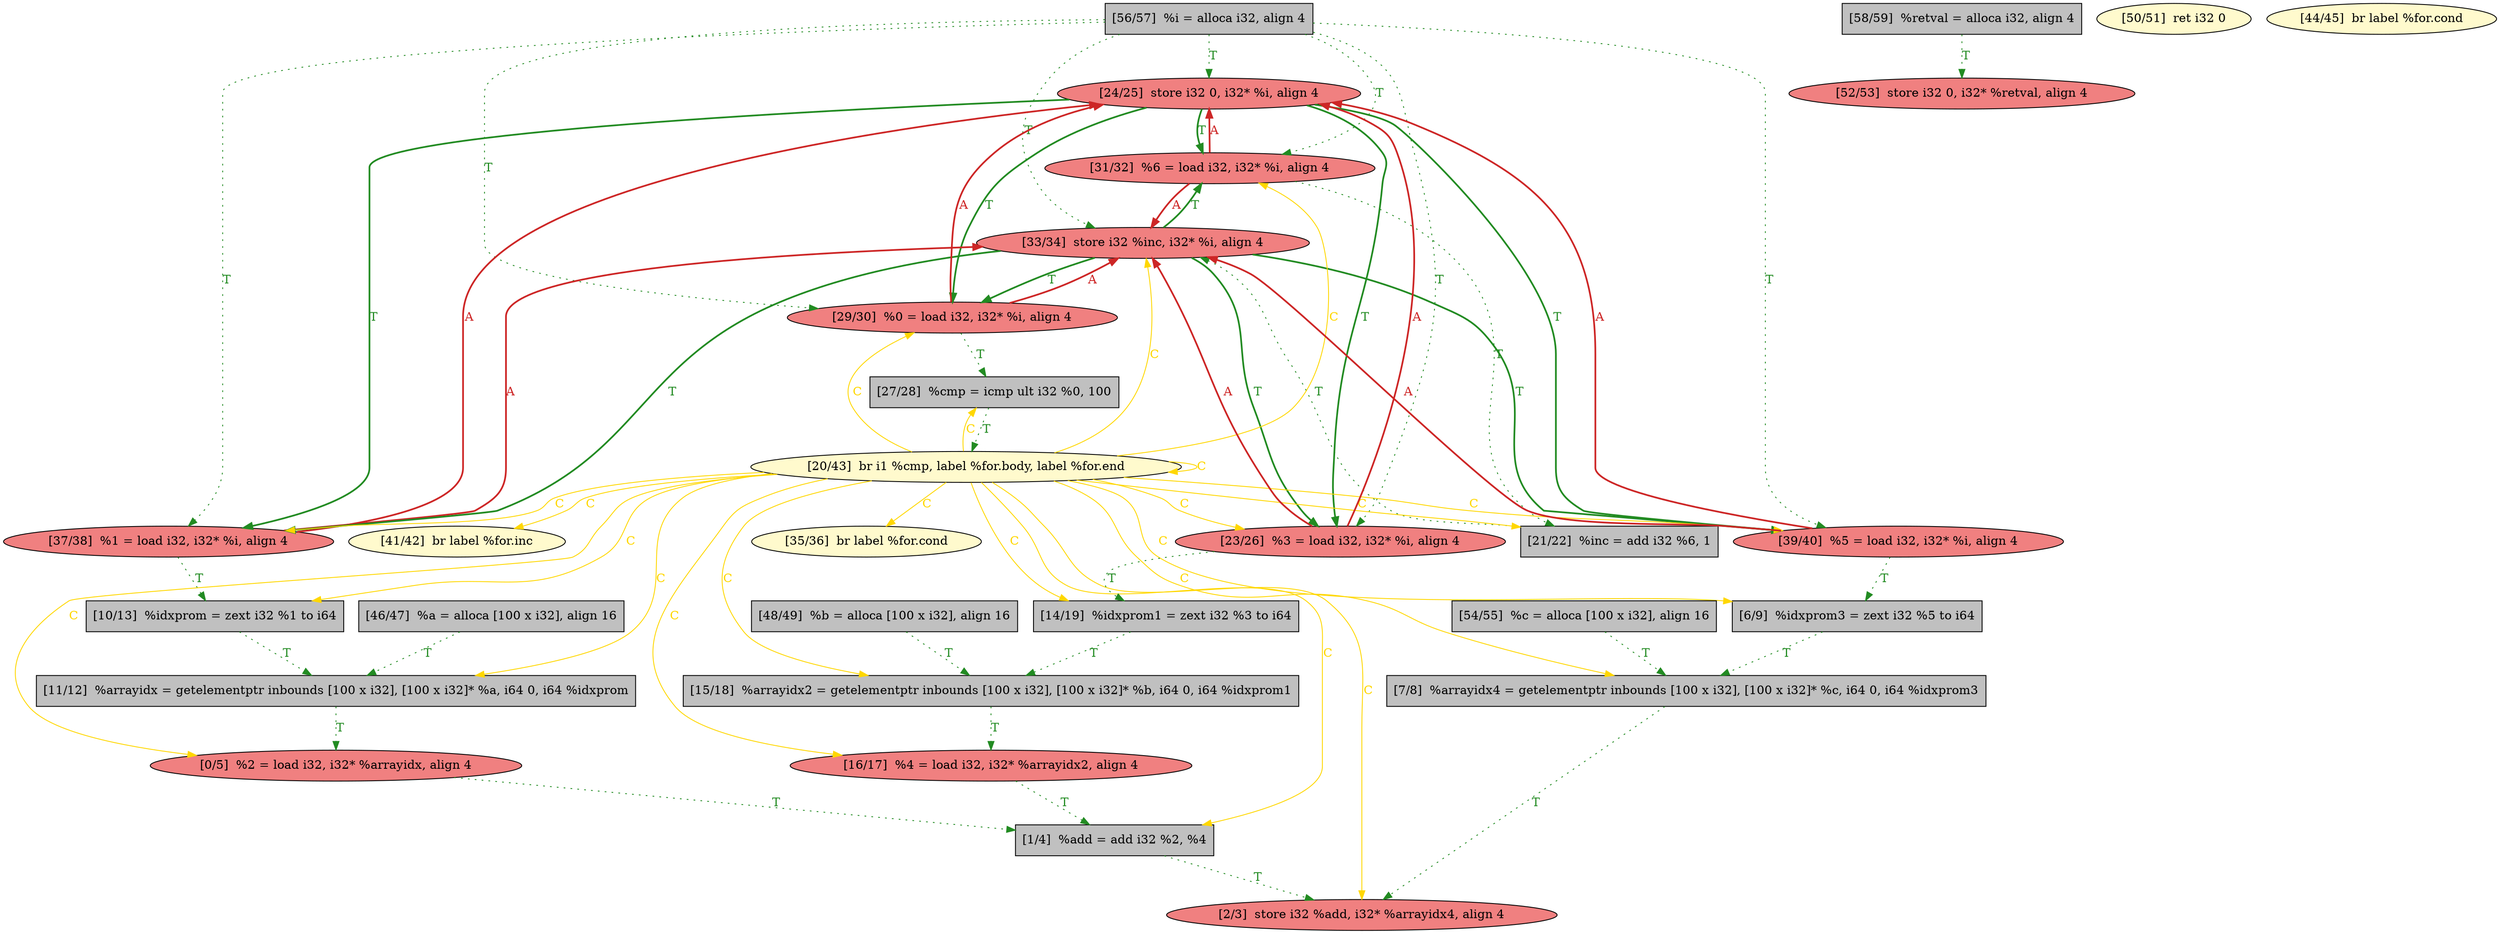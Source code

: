 
digraph G {


node58 [fillcolor=lightcoral,label="[24/25]  store i32 0, i32* %i, align 4",shape=ellipse,style=filled ]
node57 [fillcolor=grey,label="[58/59]  %retval = alloca i32, align 4",shape=rectangle,style=filled ]
node56 [fillcolor=grey,label="[56/57]  %i = alloca i32, align 4",shape=rectangle,style=filled ]
node59 [fillcolor=grey,label="[21/22]  %inc = add i32 %6, 1",shape=rectangle,style=filled ]
node53 [fillcolor=lightcoral,label="[52/53]  store i32 0, i32* %retval, align 4",shape=ellipse,style=filled ]
node52 [fillcolor=lemonchiffon,label="[50/51]  ret i32 0",shape=ellipse,style=filled ]
node51 [fillcolor=lightcoral,label="[31/32]  %6 = load i32, i32* %i, align 4",shape=ellipse,style=filled ]
node48 [fillcolor=grey,label="[48/49]  %b = alloca [100 x i32], align 16",shape=rectangle,style=filled ]
node47 [fillcolor=grey,label="[15/18]  %arrayidx2 = getelementptr inbounds [100 x i32], [100 x i32]* %b, i64 0, i64 %idxprom1",shape=rectangle,style=filled ]
node55 [fillcolor=grey,label="[11/12]  %arrayidx = getelementptr inbounds [100 x i32], [100 x i32]* %a, i64 0, i64 %idxprom",shape=rectangle,style=filled ]
node46 [fillcolor=lightcoral,label="[16/17]  %4 = load i32, i32* %arrayidx2, align 4",shape=ellipse,style=filled ]
node49 [fillcolor=lightcoral,label="[37/38]  %1 = load i32, i32* %i, align 4",shape=ellipse,style=filled ]
node35 [fillcolor=grey,label="[1/4]  %add = add i32 %2, %4",shape=rectangle,style=filled ]
node45 [fillcolor=lemonchiffon,label="[35/36]  br label %for.cond",shape=ellipse,style=filled ]
node50 [fillcolor=lightcoral,label="[33/34]  store i32 %inc, i32* %i, align 4",shape=ellipse,style=filled ]
node34 [fillcolor=lemonchiffon,label="[20/43]  br i1 %cmp, label %for.body, label %for.end",shape=ellipse,style=filled ]
node33 [fillcolor=grey,label="[14/19]  %idxprom1 = zext i32 %3 to i64",shape=rectangle,style=filled ]
node54 [fillcolor=grey,label="[54/55]  %c = alloca [100 x i32], align 16",shape=rectangle,style=filled ]
node40 [fillcolor=lemonchiffon,label="[44/45]  br label %for.cond",shape=ellipse,style=filled ]
node32 [fillcolor=grey,label="[10/13]  %idxprom = zext i32 %1 to i64",shape=rectangle,style=filled ]
node30 [fillcolor=lightcoral,label="[0/5]  %2 = load i32, i32* %arrayidx, align 4",shape=ellipse,style=filled ]
node38 [fillcolor=grey,label="[27/28]  %cmp = icmp ult i32 %0, 100",shape=rectangle,style=filled ]
node36 [fillcolor=lightcoral,label="[23/26]  %3 = load i32, i32* %i, align 4",shape=ellipse,style=filled ]
node31 [fillcolor=grey,label="[6/9]  %idxprom3 = zext i32 %5 to i64",shape=rectangle,style=filled ]
node39 [fillcolor=lightcoral,label="[29/30]  %0 = load i32, i32* %i, align 4",shape=ellipse,style=filled ]
node44 [fillcolor=lightcoral,label="[2/3]  store i32 %add, i32* %arrayidx4, align 4",shape=ellipse,style=filled ]
node37 [fillcolor=grey,label="[7/8]  %arrayidx4 = getelementptr inbounds [100 x i32], [100 x i32]* %c, i64 0, i64 %idxprom3",shape=rectangle,style=filled ]
node41 [fillcolor=lightcoral,label="[39/40]  %5 = load i32, i32* %i, align 4",shape=ellipse,style=filled ]
node43 [fillcolor=lemonchiffon,label="[41/42]  br label %for.inc",shape=ellipse,style=filled ]
node42 [fillcolor=grey,label="[46/47]  %a = alloca [100 x i32], align 16",shape=rectangle,style=filled ]

node49->node58 [style=solid,color=firebrick3,label="A",penwidth=2.0,fontcolor=firebrick3 ]
node58->node49 [style=solid,color=forestgreen,label="T",penwidth=2.0,fontcolor=forestgreen ]
node56->node39 [style=dotted,color=forestgreen,label="T",penwidth=1.0,fontcolor=forestgreen ]
node56->node49 [style=dotted,color=forestgreen,label="T",penwidth=1.0,fontcolor=forestgreen ]
node32->node55 [style=dotted,color=forestgreen,label="T",penwidth=1.0,fontcolor=forestgreen ]
node35->node44 [style=dotted,color=forestgreen,label="T",penwidth=1.0,fontcolor=forestgreen ]
node34->node30 [color=gold,label="C",fontcolor=gold ]
node39->node38 [style=dotted,color=forestgreen,label="T",penwidth=1.0,fontcolor=forestgreen ]
node56->node36 [style=dotted,color=forestgreen,label="T",penwidth=1.0,fontcolor=forestgreen ]
node58->node41 [style=solid,color=forestgreen,label="T",penwidth=2.0,fontcolor=forestgreen ]
node58->node39 [style=solid,color=forestgreen,label="T",penwidth=2.0,fontcolor=forestgreen ]
node47->node46 [style=dotted,color=forestgreen,label="T",penwidth=1.0,fontcolor=forestgreen ]
node48->node47 [style=dotted,color=forestgreen,label="T",penwidth=1.0,fontcolor=forestgreen ]
node33->node47 [style=dotted,color=forestgreen,label="T",penwidth=1.0,fontcolor=forestgreen ]
node41->node31 [style=dotted,color=forestgreen,label="T",penwidth=1.0,fontcolor=forestgreen ]
node59->node50 [style=dotted,color=forestgreen,label="T",penwidth=1.0,fontcolor=forestgreen ]
node30->node35 [style=dotted,color=forestgreen,label="T",penwidth=1.0,fontcolor=forestgreen ]
node39->node50 [style=solid,color=firebrick3,label="A",penwidth=2.0,fontcolor=firebrick3 ]
node50->node39 [style=solid,color=forestgreen,label="T",penwidth=2.0,fontcolor=forestgreen ]
node49->node50 [style=solid,color=firebrick3,label="A",penwidth=2.0,fontcolor=firebrick3 ]
node34->node51 [color=gold,label="C",fontcolor=gold ]
node34->node59 [color=gold,label="C",fontcolor=gold ]
node34->node49 [color=gold,label="C",fontcolor=gold ]
node51->node50 [style=solid,color=firebrick3,label="A",penwidth=2.0,fontcolor=firebrick3 ]
node57->node53 [style=dotted,color=forestgreen,label="T",penwidth=1.0,fontcolor=forestgreen ]
node58->node36 [style=solid,color=forestgreen,label="T",penwidth=2.0,fontcolor=forestgreen ]
node54->node37 [style=dotted,color=forestgreen,label="T",penwidth=1.0,fontcolor=forestgreen ]
node50->node41 [style=solid,color=forestgreen,label="T",penwidth=2.0,fontcolor=forestgreen ]
node36->node33 [style=dotted,color=forestgreen,label="T",penwidth=1.0,fontcolor=forestgreen ]
node34->node33 [color=gold,label="C",fontcolor=gold ]
node34->node34 [color=gold,label="C",fontcolor=gold ]
node50->node36 [style=solid,color=forestgreen,label="T",penwidth=2.0,fontcolor=forestgreen ]
node34->node36 [color=gold,label="C",fontcolor=gold ]
node34->node31 [color=gold,label="C",fontcolor=gold ]
node31->node37 [style=dotted,color=forestgreen,label="T",penwidth=1.0,fontcolor=forestgreen ]
node34->node55 [color=gold,label="C",fontcolor=gold ]
node34->node46 [color=gold,label="C",fontcolor=gold ]
node36->node58 [style=solid,color=firebrick3,label="A",penwidth=2.0,fontcolor=firebrick3 ]
node34->node35 [color=gold,label="C",fontcolor=gold ]
node41->node50 [style=solid,color=firebrick3,label="A",penwidth=2.0,fontcolor=firebrick3 ]
node56->node41 [style=dotted,color=forestgreen,label="T",penwidth=1.0,fontcolor=forestgreen ]
node34->node32 [color=gold,label="C",fontcolor=gold ]
node50->node51 [style=solid,color=forestgreen,label="T",penwidth=2.0,fontcolor=forestgreen ]
node34->node45 [color=gold,label="C",fontcolor=gold ]
node42->node55 [style=dotted,color=forestgreen,label="T",penwidth=1.0,fontcolor=forestgreen ]
node41->node58 [style=solid,color=firebrick3,label="A",penwidth=2.0,fontcolor=firebrick3 ]
node34->node47 [color=gold,label="C",fontcolor=gold ]
node34->node37 [color=gold,label="C",fontcolor=gold ]
node51->node58 [style=solid,color=firebrick3,label="A",penwidth=2.0,fontcolor=firebrick3 ]
node34->node39 [color=gold,label="C",fontcolor=gold ]
node34->node41 [color=gold,label="C",fontcolor=gold ]
node37->node44 [style=dotted,color=forestgreen,label="T",penwidth=1.0,fontcolor=forestgreen ]
node46->node35 [style=dotted,color=forestgreen,label="T",penwidth=1.0,fontcolor=forestgreen ]
node36->node50 [style=solid,color=firebrick3,label="A",penwidth=2.0,fontcolor=firebrick3 ]
node34->node43 [color=gold,label="C",fontcolor=gold ]
node38->node34 [style=dotted,color=forestgreen,label="T",penwidth=1.0,fontcolor=forestgreen ]
node56->node50 [style=dotted,color=forestgreen,label="T",penwidth=1.0,fontcolor=forestgreen ]
node56->node51 [style=dotted,color=forestgreen,label="T",penwidth=1.0,fontcolor=forestgreen ]
node39->node58 [style=solid,color=firebrick3,label="A",penwidth=2.0,fontcolor=firebrick3 ]
node34->node38 [color=gold,label="C",fontcolor=gold ]
node50->node49 [style=solid,color=forestgreen,label="T",penwidth=2.0,fontcolor=forestgreen ]
node56->node58 [style=dotted,color=forestgreen,label="T",penwidth=1.0,fontcolor=forestgreen ]
node34->node50 [color=gold,label="C",fontcolor=gold ]
node55->node30 [style=dotted,color=forestgreen,label="T",penwidth=1.0,fontcolor=forestgreen ]
node49->node32 [style=dotted,color=forestgreen,label="T",penwidth=1.0,fontcolor=forestgreen ]
node51->node59 [style=dotted,color=forestgreen,label="T",penwidth=1.0,fontcolor=forestgreen ]
node58->node51 [style=solid,color=forestgreen,label="T",penwidth=2.0,fontcolor=forestgreen ]
node34->node44 [color=gold,label="C",fontcolor=gold ]


}

